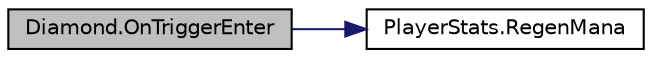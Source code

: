 digraph "Diamond.OnTriggerEnter"
{
 // INTERACTIVE_SVG=YES
 // LATEX_PDF_SIZE
  bgcolor="transparent";
  edge [fontname="Helvetica",fontsize="10",labelfontname="Helvetica",labelfontsize="10"];
  node [fontname="Helvetica",fontsize="10",shape=record];
  rankdir="LR";
  Node1 [label="Diamond.OnTriggerEnter",height=0.2,width=0.4,color="black", fillcolor="grey75", style="filled", fontcolor="black",tooltip=" "];
  Node1 -> Node2 [color="midnightblue",fontsize="10",style="solid",fontname="Helvetica"];
  Node2 [label="PlayerStats.RegenMana",height=0.2,width=0.4,color="black",URL="$class_player_stats.html#a8d05b6ec32ee2a10f700a57ac7342340",tooltip=" "];
}
